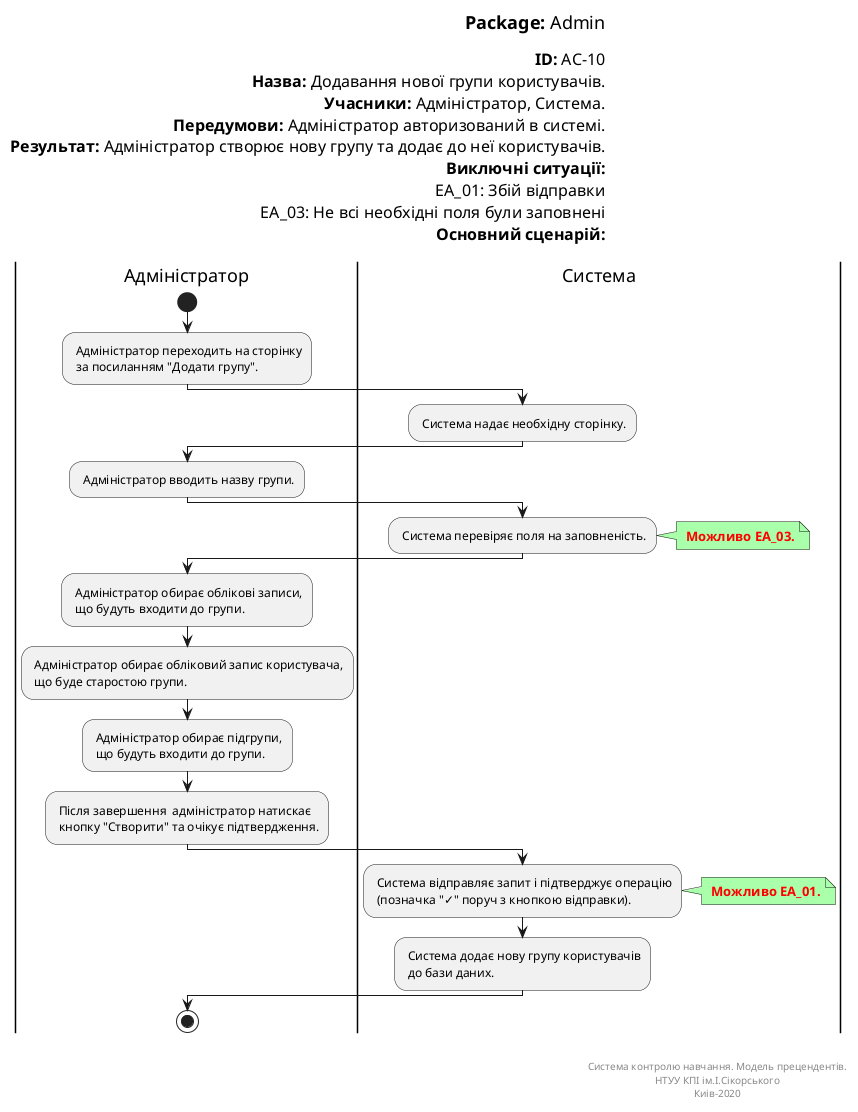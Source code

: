 @startuml
left header
<font color=000 size=18><b>Package:</b> Admin

<font color=000 size=16><b>ID:</b> AC-10
<font color=000 size=16><b>Назва:</b> Додавання нової групи користувачів.
<font color=000 size=16><b>Учасники:</b> Адміністратор, Система.
<font color=000 size=16><b>Передумови:</b> Адміністратор авторизований в системі.
<font color=000 size=16><b>Результат:</b> Адміністратор створює нову групу та додає до неї користувачів.
<font color=000 size=16><b>Виключні ситуації:</b>
<font color=000 size=16> EA_01: Збій відправки
<font color=000 size=16> EA_03: Не всі необхідні поля були заповнені
<font color=000 size=16><b>Основний сценарій:</b>

end header

|Адміністратор|
start
: Адміністратор переходить на сторінку 
 за посиланням "Додати групу".;

|Система|
: Система надає необхідну сторінку.;

|Адміністратор|
: Адміністратор вводить назву групи.;

|Система|
: Система перевіряє поля на заповненість.;

note right #aaffaa
<font color=red><b> Можливо EA_03.
end note

|Адміністратор|
: Адміністратор обирає облікові записи,
 що будуть входити до групи.;

: Адміністратор обирає обліковий запис користувача,
 що буде старостою групи.;

: Адміністратор обирає підгрупи,
 що будуть входити до групи.;

|Адміністратор|
: Після завершення  адміністратор натискає
 кнопку "Створити" та очікує підтвердження.;

|Система|
: Система відправляє запит і підтверджує операцію
 (позначка "✓" поруч з кнопкою відправки).;

note right #aaffaa
<font color=red><b> Можливо EA_01.
end note

: Система додає нову групу користувачів
 до бази даних.;

|Адміністратор|
stop;

right footer


Система контролю навчання. Модель прецендентів.
НТУУ КПІ ім.І.Сікорського
Киів-2020
end footer
@enduml
